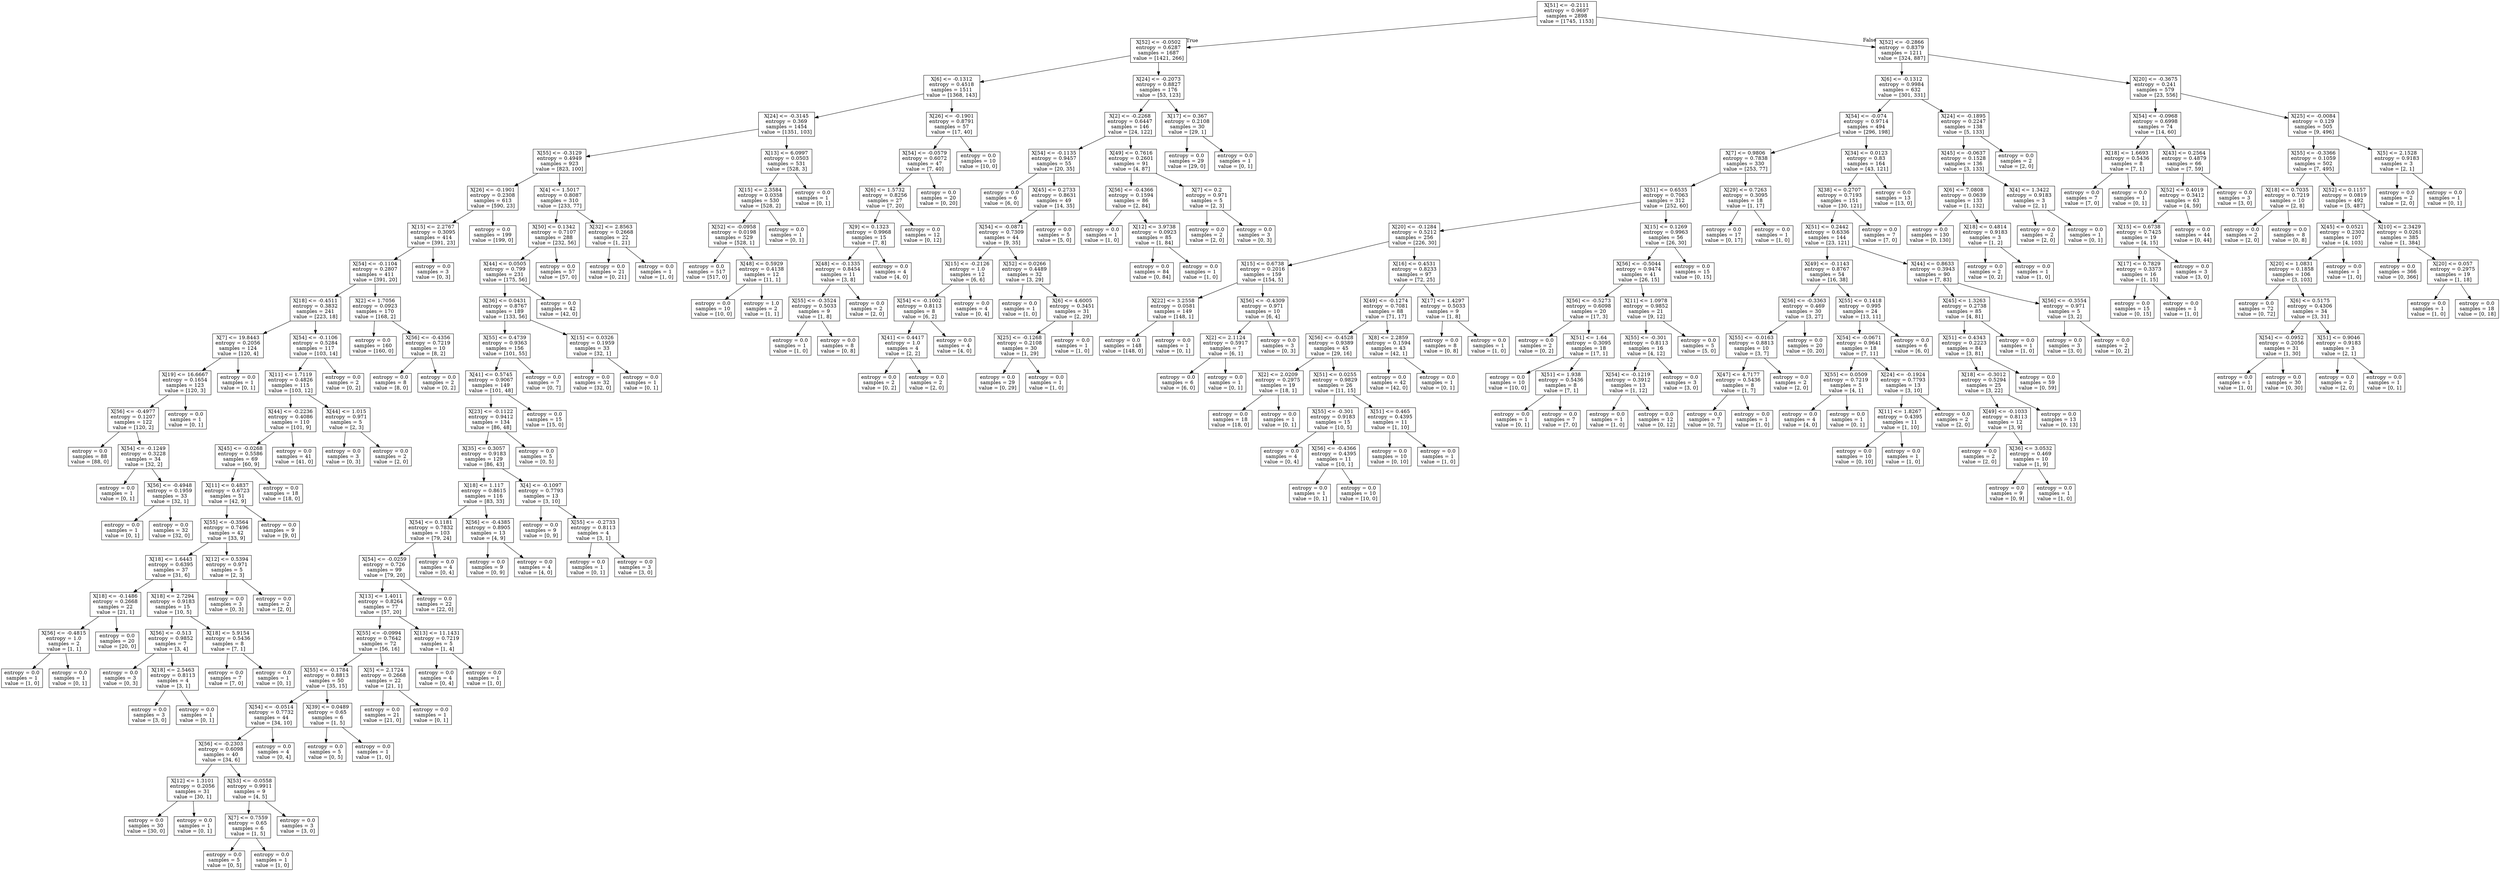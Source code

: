 digraph Tree {
node [shape=box] ;
0 [label="X[51] <= -0.2111\nentropy = 0.9697\nsamples = 2898\nvalue = [1745, 1153]"] ;
1 [label="X[52] <= -0.0502\nentropy = 0.6287\nsamples = 1687\nvalue = [1421, 266]"] ;
0 -> 1 [labeldistance=2.5, labelangle=45, headlabel="True"] ;
2 [label="X[6] <= -0.1312\nentropy = 0.4518\nsamples = 1511\nvalue = [1368, 143]"] ;
1 -> 2 ;
3 [label="X[24] <= -0.3145\nentropy = 0.369\nsamples = 1454\nvalue = [1351, 103]"] ;
2 -> 3 ;
4 [label="X[55] <= -0.3129\nentropy = 0.4949\nsamples = 923\nvalue = [823, 100]"] ;
3 -> 4 ;
5 [label="X[26] <= -0.1901\nentropy = 0.2308\nsamples = 613\nvalue = [590, 23]"] ;
4 -> 5 ;
6 [label="X[15] <= 2.2767\nentropy = 0.3095\nsamples = 414\nvalue = [391, 23]"] ;
5 -> 6 ;
7 [label="X[54] <= -0.1104\nentropy = 0.2807\nsamples = 411\nvalue = [391, 20]"] ;
6 -> 7 ;
8 [label="X[18] <= -0.4511\nentropy = 0.3832\nsamples = 241\nvalue = [223, 18]"] ;
7 -> 8 ;
9 [label="X[7] <= 19.8443\nentropy = 0.2056\nsamples = 124\nvalue = [120, 4]"] ;
8 -> 9 ;
10 [label="X[19] <= 16.6667\nentropy = 0.1654\nsamples = 123\nvalue = [120, 3]"] ;
9 -> 10 ;
11 [label="X[56] <= -0.4977\nentropy = 0.1207\nsamples = 122\nvalue = [120, 2]"] ;
10 -> 11 ;
12 [label="entropy = 0.0\nsamples = 88\nvalue = [88, 0]"] ;
11 -> 12 ;
13 [label="X[54] <= -0.1249\nentropy = 0.3228\nsamples = 34\nvalue = [32, 2]"] ;
11 -> 13 ;
14 [label="entropy = 0.0\nsamples = 1\nvalue = [0, 1]"] ;
13 -> 14 ;
15 [label="X[56] <= -0.4948\nentropy = 0.1959\nsamples = 33\nvalue = [32, 1]"] ;
13 -> 15 ;
16 [label="entropy = 0.0\nsamples = 1\nvalue = [0, 1]"] ;
15 -> 16 ;
17 [label="entropy = 0.0\nsamples = 32\nvalue = [32, 0]"] ;
15 -> 17 ;
18 [label="entropy = 0.0\nsamples = 1\nvalue = [0, 1]"] ;
10 -> 18 ;
19 [label="entropy = 0.0\nsamples = 1\nvalue = [0, 1]"] ;
9 -> 19 ;
20 [label="X[54] <= -0.1106\nentropy = 0.5284\nsamples = 117\nvalue = [103, 14]"] ;
8 -> 20 ;
21 [label="X[11] <= 1.7119\nentropy = 0.4826\nsamples = 115\nvalue = [103, 12]"] ;
20 -> 21 ;
22 [label="X[44] <= -0.2236\nentropy = 0.4086\nsamples = 110\nvalue = [101, 9]"] ;
21 -> 22 ;
23 [label="X[45] <= -0.0268\nentropy = 0.5586\nsamples = 69\nvalue = [60, 9]"] ;
22 -> 23 ;
24 [label="X[11] <= 0.4837\nentropy = 0.6723\nsamples = 51\nvalue = [42, 9]"] ;
23 -> 24 ;
25 [label="X[55] <= -0.3564\nentropy = 0.7496\nsamples = 42\nvalue = [33, 9]"] ;
24 -> 25 ;
26 [label="X[18] <= 1.6443\nentropy = 0.6395\nsamples = 37\nvalue = [31, 6]"] ;
25 -> 26 ;
27 [label="X[18] <= -0.1486\nentropy = 0.2668\nsamples = 22\nvalue = [21, 1]"] ;
26 -> 27 ;
28 [label="X[56] <= -0.4815\nentropy = 1.0\nsamples = 2\nvalue = [1, 1]"] ;
27 -> 28 ;
29 [label="entropy = 0.0\nsamples = 1\nvalue = [1, 0]"] ;
28 -> 29 ;
30 [label="entropy = 0.0\nsamples = 1\nvalue = [0, 1]"] ;
28 -> 30 ;
31 [label="entropy = 0.0\nsamples = 20\nvalue = [20, 0]"] ;
27 -> 31 ;
32 [label="X[18] <= 2.7294\nentropy = 0.9183\nsamples = 15\nvalue = [10, 5]"] ;
26 -> 32 ;
33 [label="X[56] <= -0.513\nentropy = 0.9852\nsamples = 7\nvalue = [3, 4]"] ;
32 -> 33 ;
34 [label="entropy = 0.0\nsamples = 3\nvalue = [0, 3]"] ;
33 -> 34 ;
35 [label="X[18] <= 2.5463\nentropy = 0.8113\nsamples = 4\nvalue = [3, 1]"] ;
33 -> 35 ;
36 [label="entropy = 0.0\nsamples = 3\nvalue = [3, 0]"] ;
35 -> 36 ;
37 [label="entropy = 0.0\nsamples = 1\nvalue = [0, 1]"] ;
35 -> 37 ;
38 [label="X[18] <= 5.9154\nentropy = 0.5436\nsamples = 8\nvalue = [7, 1]"] ;
32 -> 38 ;
39 [label="entropy = 0.0\nsamples = 7\nvalue = [7, 0]"] ;
38 -> 39 ;
40 [label="entropy = 0.0\nsamples = 1\nvalue = [0, 1]"] ;
38 -> 40 ;
41 [label="X[12] <= 0.5394\nentropy = 0.971\nsamples = 5\nvalue = [2, 3]"] ;
25 -> 41 ;
42 [label="entropy = 0.0\nsamples = 3\nvalue = [0, 3]"] ;
41 -> 42 ;
43 [label="entropy = 0.0\nsamples = 2\nvalue = [2, 0]"] ;
41 -> 43 ;
44 [label="entropy = 0.0\nsamples = 9\nvalue = [9, 0]"] ;
24 -> 44 ;
45 [label="entropy = 0.0\nsamples = 18\nvalue = [18, 0]"] ;
23 -> 45 ;
46 [label="entropy = 0.0\nsamples = 41\nvalue = [41, 0]"] ;
22 -> 46 ;
47 [label="X[44] <= 1.015\nentropy = 0.971\nsamples = 5\nvalue = [2, 3]"] ;
21 -> 47 ;
48 [label="entropy = 0.0\nsamples = 3\nvalue = [0, 3]"] ;
47 -> 48 ;
49 [label="entropy = 0.0\nsamples = 2\nvalue = [2, 0]"] ;
47 -> 49 ;
50 [label="entropy = 0.0\nsamples = 2\nvalue = [0, 2]"] ;
20 -> 50 ;
51 [label="X[2] <= 1.7056\nentropy = 0.0923\nsamples = 170\nvalue = [168, 2]"] ;
7 -> 51 ;
52 [label="entropy = 0.0\nsamples = 160\nvalue = [160, 0]"] ;
51 -> 52 ;
53 [label="X[56] <= -0.4356\nentropy = 0.7219\nsamples = 10\nvalue = [8, 2]"] ;
51 -> 53 ;
54 [label="entropy = 0.0\nsamples = 8\nvalue = [8, 0]"] ;
53 -> 54 ;
55 [label="entropy = 0.0\nsamples = 2\nvalue = [0, 2]"] ;
53 -> 55 ;
56 [label="entropy = 0.0\nsamples = 3\nvalue = [0, 3]"] ;
6 -> 56 ;
57 [label="entropy = 0.0\nsamples = 199\nvalue = [199, 0]"] ;
5 -> 57 ;
58 [label="X[4] <= 1.5017\nentropy = 0.8087\nsamples = 310\nvalue = [233, 77]"] ;
4 -> 58 ;
59 [label="X[50] <= 0.1342\nentropy = 0.7107\nsamples = 288\nvalue = [232, 56]"] ;
58 -> 59 ;
60 [label="X[44] <= 0.0505\nentropy = 0.799\nsamples = 231\nvalue = [175, 56]"] ;
59 -> 60 ;
61 [label="X[36] <= 0.0431\nentropy = 0.8767\nsamples = 189\nvalue = [133, 56]"] ;
60 -> 61 ;
62 [label="X[55] <= 0.4739\nentropy = 0.9363\nsamples = 156\nvalue = [101, 55]"] ;
61 -> 62 ;
63 [label="X[41] <= 0.5745\nentropy = 0.9067\nsamples = 149\nvalue = [101, 48]"] ;
62 -> 63 ;
64 [label="X[23] <= -0.1122\nentropy = 0.9412\nsamples = 134\nvalue = [86, 48]"] ;
63 -> 64 ;
65 [label="X[35] <= 0.3057\nentropy = 0.9183\nsamples = 129\nvalue = [86, 43]"] ;
64 -> 65 ;
66 [label="X[18] <= 1.117\nentropy = 0.8615\nsamples = 116\nvalue = [83, 33]"] ;
65 -> 66 ;
67 [label="X[54] <= 0.1181\nentropy = 0.7832\nsamples = 103\nvalue = [79, 24]"] ;
66 -> 67 ;
68 [label="X[54] <= -0.0259\nentropy = 0.726\nsamples = 99\nvalue = [79, 20]"] ;
67 -> 68 ;
69 [label="X[13] <= 1.4011\nentropy = 0.8264\nsamples = 77\nvalue = [57, 20]"] ;
68 -> 69 ;
70 [label="X[55] <= -0.0994\nentropy = 0.7642\nsamples = 72\nvalue = [56, 16]"] ;
69 -> 70 ;
71 [label="X[55] <= -0.1784\nentropy = 0.8813\nsamples = 50\nvalue = [35, 15]"] ;
70 -> 71 ;
72 [label="X[54] <= -0.0514\nentropy = 0.7732\nsamples = 44\nvalue = [34, 10]"] ;
71 -> 72 ;
73 [label="X[56] <= -0.2303\nentropy = 0.6098\nsamples = 40\nvalue = [34, 6]"] ;
72 -> 73 ;
74 [label="X[12] <= 1.3101\nentropy = 0.2056\nsamples = 31\nvalue = [30, 1]"] ;
73 -> 74 ;
75 [label="entropy = 0.0\nsamples = 30\nvalue = [30, 0]"] ;
74 -> 75 ;
76 [label="entropy = 0.0\nsamples = 1\nvalue = [0, 1]"] ;
74 -> 76 ;
77 [label="X[53] <= -0.0558\nentropy = 0.9911\nsamples = 9\nvalue = [4, 5]"] ;
73 -> 77 ;
78 [label="X[7] <= 0.7559\nentropy = 0.65\nsamples = 6\nvalue = [1, 5]"] ;
77 -> 78 ;
79 [label="entropy = 0.0\nsamples = 5\nvalue = [0, 5]"] ;
78 -> 79 ;
80 [label="entropy = 0.0\nsamples = 1\nvalue = [1, 0]"] ;
78 -> 80 ;
81 [label="entropy = 0.0\nsamples = 3\nvalue = [3, 0]"] ;
77 -> 81 ;
82 [label="entropy = 0.0\nsamples = 4\nvalue = [0, 4]"] ;
72 -> 82 ;
83 [label="X[39] <= 0.0489\nentropy = 0.65\nsamples = 6\nvalue = [1, 5]"] ;
71 -> 83 ;
84 [label="entropy = 0.0\nsamples = 5\nvalue = [0, 5]"] ;
83 -> 84 ;
85 [label="entropy = 0.0\nsamples = 1\nvalue = [1, 0]"] ;
83 -> 85 ;
86 [label="X[5] <= 2.1724\nentropy = 0.2668\nsamples = 22\nvalue = [21, 1]"] ;
70 -> 86 ;
87 [label="entropy = 0.0\nsamples = 21\nvalue = [21, 0]"] ;
86 -> 87 ;
88 [label="entropy = 0.0\nsamples = 1\nvalue = [0, 1]"] ;
86 -> 88 ;
89 [label="X[13] <= 11.1431\nentropy = 0.7219\nsamples = 5\nvalue = [1, 4]"] ;
69 -> 89 ;
90 [label="entropy = 0.0\nsamples = 4\nvalue = [0, 4]"] ;
89 -> 90 ;
91 [label="entropy = 0.0\nsamples = 1\nvalue = [1, 0]"] ;
89 -> 91 ;
92 [label="entropy = 0.0\nsamples = 22\nvalue = [22, 0]"] ;
68 -> 92 ;
93 [label="entropy = 0.0\nsamples = 4\nvalue = [0, 4]"] ;
67 -> 93 ;
94 [label="X[56] <= -0.4385\nentropy = 0.8905\nsamples = 13\nvalue = [4, 9]"] ;
66 -> 94 ;
95 [label="entropy = 0.0\nsamples = 9\nvalue = [0, 9]"] ;
94 -> 95 ;
96 [label="entropy = 0.0\nsamples = 4\nvalue = [4, 0]"] ;
94 -> 96 ;
97 [label="X[4] <= -0.1097\nentropy = 0.7793\nsamples = 13\nvalue = [3, 10]"] ;
65 -> 97 ;
98 [label="entropy = 0.0\nsamples = 9\nvalue = [0, 9]"] ;
97 -> 98 ;
99 [label="X[55] <= -0.2733\nentropy = 0.8113\nsamples = 4\nvalue = [3, 1]"] ;
97 -> 99 ;
100 [label="entropy = 0.0\nsamples = 1\nvalue = [0, 1]"] ;
99 -> 100 ;
101 [label="entropy = 0.0\nsamples = 3\nvalue = [3, 0]"] ;
99 -> 101 ;
102 [label="entropy = 0.0\nsamples = 5\nvalue = [0, 5]"] ;
64 -> 102 ;
103 [label="entropy = 0.0\nsamples = 15\nvalue = [15, 0]"] ;
63 -> 103 ;
104 [label="entropy = 0.0\nsamples = 7\nvalue = [0, 7]"] ;
62 -> 104 ;
105 [label="X[15] <= 0.0326\nentropy = 0.1959\nsamples = 33\nvalue = [32, 1]"] ;
61 -> 105 ;
106 [label="entropy = 0.0\nsamples = 32\nvalue = [32, 0]"] ;
105 -> 106 ;
107 [label="entropy = 0.0\nsamples = 1\nvalue = [0, 1]"] ;
105 -> 107 ;
108 [label="entropy = 0.0\nsamples = 42\nvalue = [42, 0]"] ;
60 -> 108 ;
109 [label="entropy = 0.0\nsamples = 57\nvalue = [57, 0]"] ;
59 -> 109 ;
110 [label="X[32] <= 2.8563\nentropy = 0.2668\nsamples = 22\nvalue = [1, 21]"] ;
58 -> 110 ;
111 [label="entropy = 0.0\nsamples = 21\nvalue = [0, 21]"] ;
110 -> 111 ;
112 [label="entropy = 0.0\nsamples = 1\nvalue = [1, 0]"] ;
110 -> 112 ;
113 [label="X[13] <= 6.0997\nentropy = 0.0503\nsamples = 531\nvalue = [528, 3]"] ;
3 -> 113 ;
114 [label="X[15] <= 2.3584\nentropy = 0.0358\nsamples = 530\nvalue = [528, 2]"] ;
113 -> 114 ;
115 [label="X[52] <= -0.0958\nentropy = 0.0198\nsamples = 529\nvalue = [528, 1]"] ;
114 -> 115 ;
116 [label="entropy = 0.0\nsamples = 517\nvalue = [517, 0]"] ;
115 -> 116 ;
117 [label="X[48] <= 0.5929\nentropy = 0.4138\nsamples = 12\nvalue = [11, 1]"] ;
115 -> 117 ;
118 [label="entropy = 0.0\nsamples = 10\nvalue = [10, 0]"] ;
117 -> 118 ;
119 [label="entropy = 1.0\nsamples = 2\nvalue = [1, 1]"] ;
117 -> 119 ;
120 [label="entropy = 0.0\nsamples = 1\nvalue = [0, 1]"] ;
114 -> 120 ;
121 [label="entropy = 0.0\nsamples = 1\nvalue = [0, 1]"] ;
113 -> 121 ;
122 [label="X[26] <= -0.1901\nentropy = 0.8791\nsamples = 57\nvalue = [17, 40]"] ;
2 -> 122 ;
123 [label="X[54] <= -0.0579\nentropy = 0.6072\nsamples = 47\nvalue = [7, 40]"] ;
122 -> 123 ;
124 [label="X[6] <= 1.5732\nentropy = 0.8256\nsamples = 27\nvalue = [7, 20]"] ;
123 -> 124 ;
125 [label="X[9] <= 0.1323\nentropy = 0.9968\nsamples = 15\nvalue = [7, 8]"] ;
124 -> 125 ;
126 [label="X[48] <= -0.1335\nentropy = 0.8454\nsamples = 11\nvalue = [3, 8]"] ;
125 -> 126 ;
127 [label="X[55] <= -0.3524\nentropy = 0.5033\nsamples = 9\nvalue = [1, 8]"] ;
126 -> 127 ;
128 [label="entropy = 0.0\nsamples = 1\nvalue = [1, 0]"] ;
127 -> 128 ;
129 [label="entropy = 0.0\nsamples = 8\nvalue = [0, 8]"] ;
127 -> 129 ;
130 [label="entropy = 0.0\nsamples = 2\nvalue = [2, 0]"] ;
126 -> 130 ;
131 [label="entropy = 0.0\nsamples = 4\nvalue = [4, 0]"] ;
125 -> 131 ;
132 [label="entropy = 0.0\nsamples = 12\nvalue = [0, 12]"] ;
124 -> 132 ;
133 [label="entropy = 0.0\nsamples = 20\nvalue = [0, 20]"] ;
123 -> 133 ;
134 [label="entropy = 0.0\nsamples = 10\nvalue = [10, 0]"] ;
122 -> 134 ;
135 [label="X[24] <= -0.2073\nentropy = 0.8827\nsamples = 176\nvalue = [53, 123]"] ;
1 -> 135 ;
136 [label="X[2] <= -0.2268\nentropy = 0.6447\nsamples = 146\nvalue = [24, 122]"] ;
135 -> 136 ;
137 [label="X[54] <= -0.1135\nentropy = 0.9457\nsamples = 55\nvalue = [20, 35]"] ;
136 -> 137 ;
138 [label="entropy = 0.0\nsamples = 6\nvalue = [6, 0]"] ;
137 -> 138 ;
139 [label="X[45] <= 0.2733\nentropy = 0.8631\nsamples = 49\nvalue = [14, 35]"] ;
137 -> 139 ;
140 [label="X[54] <= -0.0871\nentropy = 0.7309\nsamples = 44\nvalue = [9, 35]"] ;
139 -> 140 ;
141 [label="X[15] <= -0.2126\nentropy = 1.0\nsamples = 12\nvalue = [6, 6]"] ;
140 -> 141 ;
142 [label="X[54] <= -0.1002\nentropy = 0.8113\nsamples = 8\nvalue = [6, 2]"] ;
141 -> 142 ;
143 [label="X[41] <= 0.4417\nentropy = 1.0\nsamples = 4\nvalue = [2, 2]"] ;
142 -> 143 ;
144 [label="entropy = 0.0\nsamples = 2\nvalue = [0, 2]"] ;
143 -> 144 ;
145 [label="entropy = 0.0\nsamples = 2\nvalue = [2, 0]"] ;
143 -> 145 ;
146 [label="entropy = 0.0\nsamples = 4\nvalue = [4, 0]"] ;
142 -> 146 ;
147 [label="entropy = 0.0\nsamples = 4\nvalue = [0, 4]"] ;
141 -> 147 ;
148 [label="X[52] <= 0.0266\nentropy = 0.4489\nsamples = 32\nvalue = [3, 29]"] ;
140 -> 148 ;
149 [label="entropy = 0.0\nsamples = 1\nvalue = [1, 0]"] ;
148 -> 149 ;
150 [label="X[6] <= 4.6005\nentropy = 0.3451\nsamples = 31\nvalue = [2, 29]"] ;
148 -> 150 ;
151 [label="X[25] <= -0.1268\nentropy = 0.2108\nsamples = 30\nvalue = [1, 29]"] ;
150 -> 151 ;
152 [label="entropy = 0.0\nsamples = 29\nvalue = [0, 29]"] ;
151 -> 152 ;
153 [label="entropy = 0.0\nsamples = 1\nvalue = [1, 0]"] ;
151 -> 153 ;
154 [label="entropy = 0.0\nsamples = 1\nvalue = [1, 0]"] ;
150 -> 154 ;
155 [label="entropy = 0.0\nsamples = 5\nvalue = [5, 0]"] ;
139 -> 155 ;
156 [label="X[49] <= 0.7616\nentropy = 0.2601\nsamples = 91\nvalue = [4, 87]"] ;
136 -> 156 ;
157 [label="X[56] <= -0.4366\nentropy = 0.1594\nsamples = 86\nvalue = [2, 84]"] ;
156 -> 157 ;
158 [label="entropy = 0.0\nsamples = 1\nvalue = [1, 0]"] ;
157 -> 158 ;
159 [label="X[12] <= 3.9738\nentropy = 0.0923\nsamples = 85\nvalue = [1, 84]"] ;
157 -> 159 ;
160 [label="entropy = 0.0\nsamples = 84\nvalue = [0, 84]"] ;
159 -> 160 ;
161 [label="entropy = 0.0\nsamples = 1\nvalue = [1, 0]"] ;
159 -> 161 ;
162 [label="X[7] <= 0.2\nentropy = 0.971\nsamples = 5\nvalue = [2, 3]"] ;
156 -> 162 ;
163 [label="entropy = 0.0\nsamples = 2\nvalue = [2, 0]"] ;
162 -> 163 ;
164 [label="entropy = 0.0\nsamples = 3\nvalue = [0, 3]"] ;
162 -> 164 ;
165 [label="X[17] <= 0.367\nentropy = 0.2108\nsamples = 30\nvalue = [29, 1]"] ;
135 -> 165 ;
166 [label="entropy = 0.0\nsamples = 29\nvalue = [29, 0]"] ;
165 -> 166 ;
167 [label="entropy = 0.0\nsamples = 1\nvalue = [0, 1]"] ;
165 -> 167 ;
168 [label="X[52] <= -0.2866\nentropy = 0.8379\nsamples = 1211\nvalue = [324, 887]"] ;
0 -> 168 [labeldistance=2.5, labelangle=-45, headlabel="False"] ;
169 [label="X[6] <= -0.1312\nentropy = 0.9984\nsamples = 632\nvalue = [301, 331]"] ;
168 -> 169 ;
170 [label="X[54] <= -0.074\nentropy = 0.9714\nsamples = 494\nvalue = [296, 198]"] ;
169 -> 170 ;
171 [label="X[7] <= 0.9806\nentropy = 0.7838\nsamples = 330\nvalue = [253, 77]"] ;
170 -> 171 ;
172 [label="X[51] <= 0.6535\nentropy = 0.7063\nsamples = 312\nvalue = [252, 60]"] ;
171 -> 172 ;
173 [label="X[20] <= -0.1284\nentropy = 0.5212\nsamples = 256\nvalue = [226, 30]"] ;
172 -> 173 ;
174 [label="X[15] <= 0.6738\nentropy = 0.2016\nsamples = 159\nvalue = [154, 5]"] ;
173 -> 174 ;
175 [label="X[22] <= 3.2558\nentropy = 0.0581\nsamples = 149\nvalue = [148, 1]"] ;
174 -> 175 ;
176 [label="entropy = 0.0\nsamples = 148\nvalue = [148, 0]"] ;
175 -> 176 ;
177 [label="entropy = 0.0\nsamples = 1\nvalue = [0, 1]"] ;
175 -> 177 ;
178 [label="X[56] <= -0.4309\nentropy = 0.971\nsamples = 10\nvalue = [6, 4]"] ;
174 -> 178 ;
179 [label="X[2] <= 2.1124\nentropy = 0.5917\nsamples = 7\nvalue = [6, 1]"] ;
178 -> 179 ;
180 [label="entropy = 0.0\nsamples = 6\nvalue = [6, 0]"] ;
179 -> 180 ;
181 [label="entropy = 0.0\nsamples = 1\nvalue = [0, 1]"] ;
179 -> 181 ;
182 [label="entropy = 0.0\nsamples = 3\nvalue = [0, 3]"] ;
178 -> 182 ;
183 [label="X[16] <= 0.4531\nentropy = 0.8233\nsamples = 97\nvalue = [72, 25]"] ;
173 -> 183 ;
184 [label="X[49] <= -0.1274\nentropy = 0.7081\nsamples = 88\nvalue = [71, 17]"] ;
183 -> 184 ;
185 [label="X[56] <= -0.4528\nentropy = 0.9389\nsamples = 45\nvalue = [29, 16]"] ;
184 -> 185 ;
186 [label="X[2] <= 2.0209\nentropy = 0.2975\nsamples = 19\nvalue = [18, 1]"] ;
185 -> 186 ;
187 [label="entropy = 0.0\nsamples = 18\nvalue = [18, 0]"] ;
186 -> 187 ;
188 [label="entropy = 0.0\nsamples = 1\nvalue = [0, 1]"] ;
186 -> 188 ;
189 [label="X[51] <= 0.0255\nentropy = 0.9829\nsamples = 26\nvalue = [11, 15]"] ;
185 -> 189 ;
190 [label="X[55] <= -0.301\nentropy = 0.9183\nsamples = 15\nvalue = [10, 5]"] ;
189 -> 190 ;
191 [label="entropy = 0.0\nsamples = 4\nvalue = [0, 4]"] ;
190 -> 191 ;
192 [label="X[56] <= -0.4366\nentropy = 0.4395\nsamples = 11\nvalue = [10, 1]"] ;
190 -> 192 ;
193 [label="entropy = 0.0\nsamples = 1\nvalue = [0, 1]"] ;
192 -> 193 ;
194 [label="entropy = 0.0\nsamples = 10\nvalue = [10, 0]"] ;
192 -> 194 ;
195 [label="X[51] <= 0.465\nentropy = 0.4395\nsamples = 11\nvalue = [1, 10]"] ;
189 -> 195 ;
196 [label="entropy = 0.0\nsamples = 10\nvalue = [0, 10]"] ;
195 -> 196 ;
197 [label="entropy = 0.0\nsamples = 1\nvalue = [1, 0]"] ;
195 -> 197 ;
198 [label="X[8] <= 2.2859\nentropy = 0.1594\nsamples = 43\nvalue = [42, 1]"] ;
184 -> 198 ;
199 [label="entropy = 0.0\nsamples = 42\nvalue = [42, 0]"] ;
198 -> 199 ;
200 [label="entropy = 0.0\nsamples = 1\nvalue = [0, 1]"] ;
198 -> 200 ;
201 [label="X[17] <= 1.4297\nentropy = 0.5033\nsamples = 9\nvalue = [1, 8]"] ;
183 -> 201 ;
202 [label="entropy = 0.0\nsamples = 8\nvalue = [0, 8]"] ;
201 -> 202 ;
203 [label="entropy = 0.0\nsamples = 1\nvalue = [1, 0]"] ;
201 -> 203 ;
204 [label="X[15] <= 0.1269\nentropy = 0.9963\nsamples = 56\nvalue = [26, 30]"] ;
172 -> 204 ;
205 [label="X[56] <= -0.5044\nentropy = 0.9474\nsamples = 41\nvalue = [26, 15]"] ;
204 -> 205 ;
206 [label="X[56] <= -0.5273\nentropy = 0.6098\nsamples = 20\nvalue = [17, 3]"] ;
205 -> 206 ;
207 [label="entropy = 0.0\nsamples = 2\nvalue = [0, 2]"] ;
206 -> 207 ;
208 [label="X[51] <= 1.64\nentropy = 0.3095\nsamples = 18\nvalue = [17, 1]"] ;
206 -> 208 ;
209 [label="entropy = 0.0\nsamples = 10\nvalue = [10, 0]"] ;
208 -> 209 ;
210 [label="X[51] <= 1.938\nentropy = 0.5436\nsamples = 8\nvalue = [7, 1]"] ;
208 -> 210 ;
211 [label="entropy = 0.0\nsamples = 1\nvalue = [0, 1]"] ;
210 -> 211 ;
212 [label="entropy = 0.0\nsamples = 7\nvalue = [7, 0]"] ;
210 -> 212 ;
213 [label="X[11] <= 1.0978\nentropy = 0.9852\nsamples = 21\nvalue = [9, 12]"] ;
205 -> 213 ;
214 [label="X[55] <= -0.301\nentropy = 0.8113\nsamples = 16\nvalue = [4, 12]"] ;
213 -> 214 ;
215 [label="X[54] <= -0.1219\nentropy = 0.3912\nsamples = 13\nvalue = [1, 12]"] ;
214 -> 215 ;
216 [label="entropy = 0.0\nsamples = 1\nvalue = [1, 0]"] ;
215 -> 216 ;
217 [label="entropy = 0.0\nsamples = 12\nvalue = [0, 12]"] ;
215 -> 217 ;
218 [label="entropy = 0.0\nsamples = 3\nvalue = [3, 0]"] ;
214 -> 218 ;
219 [label="entropy = 0.0\nsamples = 5\nvalue = [5, 0]"] ;
213 -> 219 ;
220 [label="entropy = 0.0\nsamples = 15\nvalue = [0, 15]"] ;
204 -> 220 ;
221 [label="X[29] <= 0.7263\nentropy = 0.3095\nsamples = 18\nvalue = [1, 17]"] ;
171 -> 221 ;
222 [label="entropy = 0.0\nsamples = 17\nvalue = [0, 17]"] ;
221 -> 222 ;
223 [label="entropy = 0.0\nsamples = 1\nvalue = [1, 0]"] ;
221 -> 223 ;
224 [label="X[34] <= 0.0123\nentropy = 0.83\nsamples = 164\nvalue = [43, 121]"] ;
170 -> 224 ;
225 [label="X[38] <= 0.2707\nentropy = 0.7193\nsamples = 151\nvalue = [30, 121]"] ;
224 -> 225 ;
226 [label="X[51] <= 0.2442\nentropy = 0.6336\nsamples = 144\nvalue = [23, 121]"] ;
225 -> 226 ;
227 [label="X[49] <= -0.1143\nentropy = 0.8767\nsamples = 54\nvalue = [16, 38]"] ;
226 -> 227 ;
228 [label="X[56] <= -0.3363\nentropy = 0.469\nsamples = 30\nvalue = [3, 27]"] ;
227 -> 228 ;
229 [label="X[55] <= -0.0163\nentropy = 0.8813\nsamples = 10\nvalue = [3, 7]"] ;
228 -> 229 ;
230 [label="X[47] <= 4.7177\nentropy = 0.5436\nsamples = 8\nvalue = [1, 7]"] ;
229 -> 230 ;
231 [label="entropy = 0.0\nsamples = 7\nvalue = [0, 7]"] ;
230 -> 231 ;
232 [label="entropy = 0.0\nsamples = 1\nvalue = [1, 0]"] ;
230 -> 232 ;
233 [label="entropy = 0.0\nsamples = 2\nvalue = [2, 0]"] ;
229 -> 233 ;
234 [label="entropy = 0.0\nsamples = 20\nvalue = [0, 20]"] ;
228 -> 234 ;
235 [label="X[55] <= 0.1418\nentropy = 0.995\nsamples = 24\nvalue = [13, 11]"] ;
227 -> 235 ;
236 [label="X[54] <= -0.0671\nentropy = 0.9641\nsamples = 18\nvalue = [7, 11]"] ;
235 -> 236 ;
237 [label="X[55] <= 0.0509\nentropy = 0.7219\nsamples = 5\nvalue = [4, 1]"] ;
236 -> 237 ;
238 [label="entropy = 0.0\nsamples = 4\nvalue = [4, 0]"] ;
237 -> 238 ;
239 [label="entropy = 0.0\nsamples = 1\nvalue = [0, 1]"] ;
237 -> 239 ;
240 [label="X[24] <= -0.1924\nentropy = 0.7793\nsamples = 13\nvalue = [3, 10]"] ;
236 -> 240 ;
241 [label="X[11] <= 1.8267\nentropy = 0.4395\nsamples = 11\nvalue = [1, 10]"] ;
240 -> 241 ;
242 [label="entropy = 0.0\nsamples = 10\nvalue = [0, 10]"] ;
241 -> 242 ;
243 [label="entropy = 0.0\nsamples = 1\nvalue = [1, 0]"] ;
241 -> 243 ;
244 [label="entropy = 0.0\nsamples = 2\nvalue = [2, 0]"] ;
240 -> 244 ;
245 [label="entropy = 0.0\nsamples = 6\nvalue = [6, 0]"] ;
235 -> 245 ;
246 [label="X[44] <= 0.8633\nentropy = 0.3943\nsamples = 90\nvalue = [7, 83]"] ;
226 -> 246 ;
247 [label="X[45] <= 1.3263\nentropy = 0.2738\nsamples = 85\nvalue = [4, 81]"] ;
246 -> 247 ;
248 [label="X[51] <= 0.4343\nentropy = 0.2223\nsamples = 84\nvalue = [3, 81]"] ;
247 -> 248 ;
249 [label="X[18] <= -0.3012\nentropy = 0.5294\nsamples = 25\nvalue = [3, 22]"] ;
248 -> 249 ;
250 [label="X[49] <= -0.1033\nentropy = 0.8113\nsamples = 12\nvalue = [3, 9]"] ;
249 -> 250 ;
251 [label="entropy = 0.0\nsamples = 2\nvalue = [2, 0]"] ;
250 -> 251 ;
252 [label="X[36] <= 3.0532\nentropy = 0.469\nsamples = 10\nvalue = [1, 9]"] ;
250 -> 252 ;
253 [label="entropy = 0.0\nsamples = 9\nvalue = [0, 9]"] ;
252 -> 253 ;
254 [label="entropy = 0.0\nsamples = 1\nvalue = [1, 0]"] ;
252 -> 254 ;
255 [label="entropy = 0.0\nsamples = 13\nvalue = [0, 13]"] ;
249 -> 255 ;
256 [label="entropy = 0.0\nsamples = 59\nvalue = [0, 59]"] ;
248 -> 256 ;
257 [label="entropy = 0.0\nsamples = 1\nvalue = [1, 0]"] ;
247 -> 257 ;
258 [label="X[56] <= -0.3554\nentropy = 0.971\nsamples = 5\nvalue = [3, 2]"] ;
246 -> 258 ;
259 [label="entropy = 0.0\nsamples = 3\nvalue = [3, 0]"] ;
258 -> 259 ;
260 [label="entropy = 0.0\nsamples = 2\nvalue = [0, 2]"] ;
258 -> 260 ;
261 [label="entropy = 0.0\nsamples = 7\nvalue = [7, 0]"] ;
225 -> 261 ;
262 [label="entropy = 0.0\nsamples = 13\nvalue = [13, 0]"] ;
224 -> 262 ;
263 [label="X[24] <= -0.1895\nentropy = 0.2247\nsamples = 138\nvalue = [5, 133]"] ;
169 -> 263 ;
264 [label="X[45] <= -0.0637\nentropy = 0.1528\nsamples = 136\nvalue = [3, 133]"] ;
263 -> 264 ;
265 [label="X[6] <= 7.0808\nentropy = 0.0639\nsamples = 133\nvalue = [1, 132]"] ;
264 -> 265 ;
266 [label="entropy = 0.0\nsamples = 130\nvalue = [0, 130]"] ;
265 -> 266 ;
267 [label="X[18] <= 0.4814\nentropy = 0.9183\nsamples = 3\nvalue = [1, 2]"] ;
265 -> 267 ;
268 [label="entropy = 0.0\nsamples = 2\nvalue = [0, 2]"] ;
267 -> 268 ;
269 [label="entropy = 0.0\nsamples = 1\nvalue = [1, 0]"] ;
267 -> 269 ;
270 [label="X[4] <= 1.3422\nentropy = 0.9183\nsamples = 3\nvalue = [2, 1]"] ;
264 -> 270 ;
271 [label="entropy = 0.0\nsamples = 2\nvalue = [2, 0]"] ;
270 -> 271 ;
272 [label="entropy = 0.0\nsamples = 1\nvalue = [0, 1]"] ;
270 -> 272 ;
273 [label="entropy = 0.0\nsamples = 2\nvalue = [2, 0]"] ;
263 -> 273 ;
274 [label="X[20] <= -0.3675\nentropy = 0.241\nsamples = 579\nvalue = [23, 556]"] ;
168 -> 274 ;
275 [label="X[54] <= -0.0968\nentropy = 0.6998\nsamples = 74\nvalue = [14, 60]"] ;
274 -> 275 ;
276 [label="X[18] <= 1.6693\nentropy = 0.5436\nsamples = 8\nvalue = [7, 1]"] ;
275 -> 276 ;
277 [label="entropy = 0.0\nsamples = 7\nvalue = [7, 0]"] ;
276 -> 277 ;
278 [label="entropy = 0.0\nsamples = 1\nvalue = [0, 1]"] ;
276 -> 278 ;
279 [label="X[43] <= 0.2564\nentropy = 0.4879\nsamples = 66\nvalue = [7, 59]"] ;
275 -> 279 ;
280 [label="X[52] <= 0.4019\nentropy = 0.3412\nsamples = 63\nvalue = [4, 59]"] ;
279 -> 280 ;
281 [label="X[15] <= 0.6738\nentropy = 0.7425\nsamples = 19\nvalue = [4, 15]"] ;
280 -> 281 ;
282 [label="X[17] <= 0.7829\nentropy = 0.3373\nsamples = 16\nvalue = [1, 15]"] ;
281 -> 282 ;
283 [label="entropy = 0.0\nsamples = 15\nvalue = [0, 15]"] ;
282 -> 283 ;
284 [label="entropy = 0.0\nsamples = 1\nvalue = [1, 0]"] ;
282 -> 284 ;
285 [label="entropy = 0.0\nsamples = 3\nvalue = [3, 0]"] ;
281 -> 285 ;
286 [label="entropy = 0.0\nsamples = 44\nvalue = [0, 44]"] ;
280 -> 286 ;
287 [label="entropy = 0.0\nsamples = 3\nvalue = [3, 0]"] ;
279 -> 287 ;
288 [label="X[25] <= -0.0084\nentropy = 0.129\nsamples = 505\nvalue = [9, 496]"] ;
274 -> 288 ;
289 [label="X[55] <= -0.3366\nentropy = 0.1059\nsamples = 502\nvalue = [7, 495]"] ;
288 -> 289 ;
290 [label="X[18] <= 0.7035\nentropy = 0.7219\nsamples = 10\nvalue = [2, 8]"] ;
289 -> 290 ;
291 [label="entropy = 0.0\nsamples = 2\nvalue = [2, 0]"] ;
290 -> 291 ;
292 [label="entropy = 0.0\nsamples = 8\nvalue = [0, 8]"] ;
290 -> 292 ;
293 [label="X[52] <= 0.1157\nentropy = 0.0819\nsamples = 492\nvalue = [5, 487]"] ;
289 -> 293 ;
294 [label="X[45] <= 0.0521\nentropy = 0.2302\nsamples = 107\nvalue = [4, 103]"] ;
293 -> 294 ;
295 [label="X[20] <= 1.0831\nentropy = 0.1858\nsamples = 106\nvalue = [3, 103]"] ;
294 -> 295 ;
296 [label="entropy = 0.0\nsamples = 72\nvalue = [0, 72]"] ;
295 -> 296 ;
297 [label="X[6] <= 0.5175\nentropy = 0.4306\nsamples = 34\nvalue = [3, 31]"] ;
295 -> 297 ;
298 [label="X[54] <= -0.0952\nentropy = 0.2056\nsamples = 31\nvalue = [1, 30]"] ;
297 -> 298 ;
299 [label="entropy = 0.0\nsamples = 1\nvalue = [1, 0]"] ;
298 -> 299 ;
300 [label="entropy = 0.0\nsamples = 30\nvalue = [0, 30]"] ;
298 -> 300 ;
301 [label="X[51] <= 0.9046\nentropy = 0.9183\nsamples = 3\nvalue = [2, 1]"] ;
297 -> 301 ;
302 [label="entropy = 0.0\nsamples = 2\nvalue = [2, 0]"] ;
301 -> 302 ;
303 [label="entropy = 0.0\nsamples = 1\nvalue = [0, 1]"] ;
301 -> 303 ;
304 [label="entropy = 0.0\nsamples = 1\nvalue = [1, 0]"] ;
294 -> 304 ;
305 [label="X[10] <= 2.3429\nentropy = 0.0261\nsamples = 385\nvalue = [1, 384]"] ;
293 -> 305 ;
306 [label="entropy = 0.0\nsamples = 366\nvalue = [0, 366]"] ;
305 -> 306 ;
307 [label="X[20] <= 0.057\nentropy = 0.2975\nsamples = 19\nvalue = [1, 18]"] ;
305 -> 307 ;
308 [label="entropy = 0.0\nsamples = 1\nvalue = [1, 0]"] ;
307 -> 308 ;
309 [label="entropy = 0.0\nsamples = 18\nvalue = [0, 18]"] ;
307 -> 309 ;
310 [label="X[5] <= 2.1528\nentropy = 0.9183\nsamples = 3\nvalue = [2, 1]"] ;
288 -> 310 ;
311 [label="entropy = 0.0\nsamples = 2\nvalue = [2, 0]"] ;
310 -> 311 ;
312 [label="entropy = 0.0\nsamples = 1\nvalue = [0, 1]"] ;
310 -> 312 ;
}
